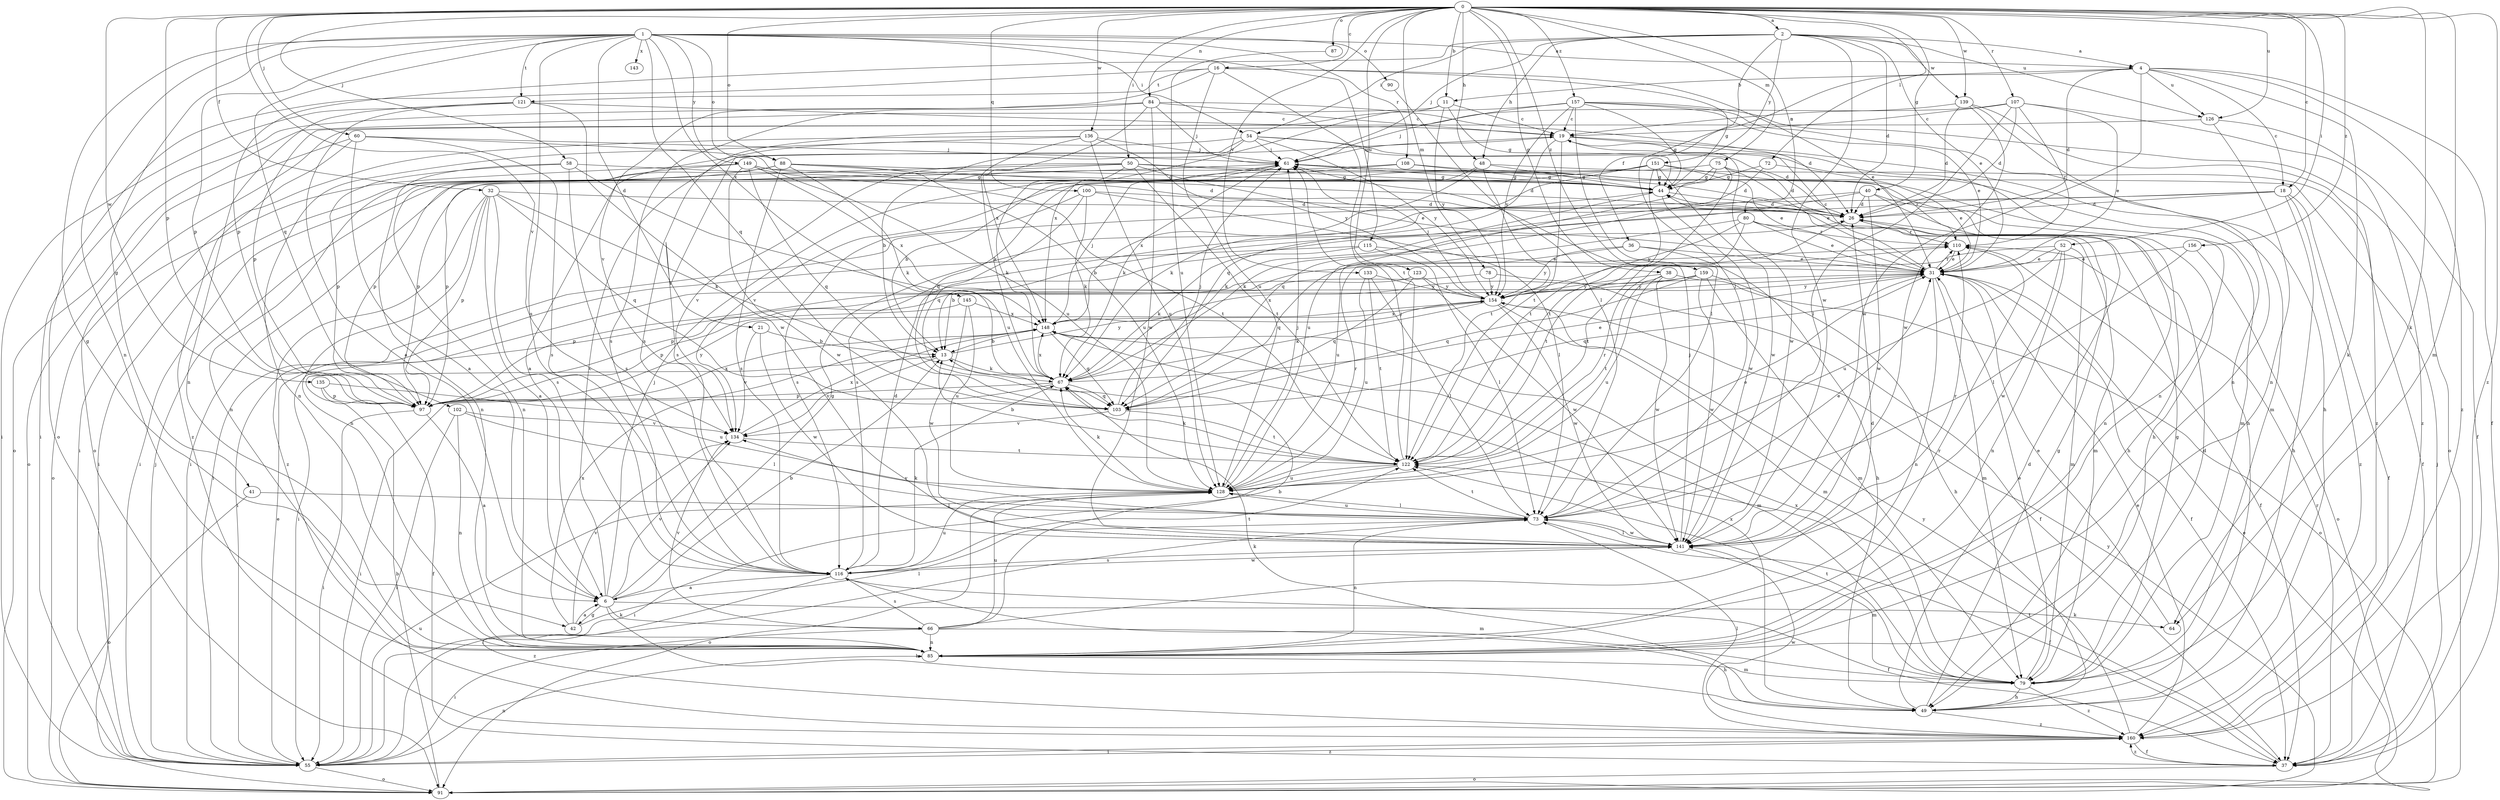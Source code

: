 strict digraph  {
0;
1;
2;
4;
6;
11;
13;
16;
18;
19;
21;
26;
31;
32;
36;
37;
38;
40;
41;
42;
44;
48;
49;
50;
52;
54;
55;
58;
60;
61;
64;
66;
67;
72;
73;
75;
78;
79;
80;
84;
85;
87;
88;
90;
91;
97;
100;
102;
103;
107;
108;
110;
115;
116;
121;
122;
123;
126;
128;
133;
134;
135;
136;
139;
141;
143;
145;
148;
149;
151;
154;
156;
157;
159;
160;
0 -> 2  [label=a];
0 -> 11  [label=b];
0 -> 16  [label=c];
0 -> 18  [label=c];
0 -> 32  [label=f];
0 -> 38  [label=g];
0 -> 40  [label=g];
0 -> 48  [label=h];
0 -> 50  [label=i];
0 -> 52  [label=i];
0 -> 58  [label=j];
0 -> 60  [label=j];
0 -> 64  [label=k];
0 -> 72  [label=l];
0 -> 75  [label=m];
0 -> 78  [label=m];
0 -> 79  [label=m];
0 -> 80  [label=n];
0 -> 84  [label=n];
0 -> 87  [label=o];
0 -> 88  [label=o];
0 -> 97  [label=p];
0 -> 100  [label=q];
0 -> 107  [label=r];
0 -> 123  [label=u];
0 -> 126  [label=u];
0 -> 133  [label=v];
0 -> 134  [label=v];
0 -> 135  [label=w];
0 -> 136  [label=w];
0 -> 139  [label=w];
0 -> 156  [label=z];
0 -> 157  [label=z];
0 -> 159  [label=z];
0 -> 160  [label=z];
1 -> 4  [label=a];
1 -> 21  [label=d];
1 -> 41  [label=g];
1 -> 42  [label=g];
1 -> 54  [label=i];
1 -> 85  [label=n];
1 -> 88  [label=o];
1 -> 90  [label=o];
1 -> 97  [label=p];
1 -> 102  [label=q];
1 -> 103  [label=q];
1 -> 108  [label=r];
1 -> 115  [label=s];
1 -> 116  [label=s];
1 -> 121  [label=t];
1 -> 143  [label=x];
1 -> 145  [label=x];
1 -> 149  [label=y];
2 -> 4  [label=a];
2 -> 26  [label=d];
2 -> 31  [label=e];
2 -> 48  [label=h];
2 -> 54  [label=i];
2 -> 61  [label=j];
2 -> 73  [label=l];
2 -> 97  [label=p];
2 -> 126  [label=u];
2 -> 139  [label=w];
2 -> 141  [label=w];
2 -> 151  [label=y];
4 -> 11  [label=b];
4 -> 18  [label=c];
4 -> 26  [label=d];
4 -> 36  [label=f];
4 -> 37  [label=f];
4 -> 64  [label=k];
4 -> 126  [label=u];
4 -> 141  [label=w];
4 -> 160  [label=z];
6 -> 13  [label=b];
6 -> 19  [label=c];
6 -> 42  [label=g];
6 -> 44  [label=g];
6 -> 49  [label=h];
6 -> 61  [label=j];
6 -> 64  [label=k];
6 -> 66  [label=k];
6 -> 134  [label=v];
11 -> 19  [label=c];
11 -> 44  [label=g];
11 -> 91  [label=o];
11 -> 148  [label=x];
11 -> 154  [label=y];
13 -> 67  [label=k];
13 -> 134  [label=v];
13 -> 154  [label=y];
16 -> 31  [label=e];
16 -> 44  [label=g];
16 -> 91  [label=o];
16 -> 121  [label=t];
16 -> 122  [label=t];
16 -> 128  [label=u];
16 -> 134  [label=v];
18 -> 26  [label=d];
18 -> 37  [label=f];
18 -> 49  [label=h];
18 -> 55  [label=i];
18 -> 116  [label=s];
18 -> 160  [label=z];
19 -> 61  [label=j];
19 -> 79  [label=m];
19 -> 85  [label=n];
19 -> 103  [label=q];
19 -> 122  [label=t];
19 -> 141  [label=w];
21 -> 13  [label=b];
21 -> 134  [label=v];
21 -> 141  [label=w];
26 -> 110  [label=r];
26 -> 122  [label=t];
31 -> 19  [label=c];
31 -> 37  [label=f];
31 -> 79  [label=m];
31 -> 85  [label=n];
31 -> 97  [label=p];
31 -> 103  [label=q];
31 -> 110  [label=r];
31 -> 154  [label=y];
32 -> 6  [label=a];
32 -> 26  [label=d];
32 -> 67  [label=k];
32 -> 85  [label=n];
32 -> 97  [label=p];
32 -> 103  [label=q];
32 -> 116  [label=s];
32 -> 160  [label=z];
36 -> 31  [label=e];
36 -> 49  [label=h];
36 -> 103  [label=q];
36 -> 154  [label=y];
37 -> 61  [label=j];
37 -> 91  [label=o];
37 -> 110  [label=r];
37 -> 122  [label=t];
37 -> 160  [label=z];
38 -> 91  [label=o];
38 -> 122  [label=t];
38 -> 128  [label=u];
38 -> 141  [label=w];
38 -> 154  [label=y];
40 -> 13  [label=b];
40 -> 26  [label=d];
40 -> 49  [label=h];
40 -> 67  [label=k];
40 -> 85  [label=n];
40 -> 141  [label=w];
41 -> 73  [label=l];
41 -> 91  [label=o];
42 -> 6  [label=a];
42 -> 73  [label=l];
42 -> 134  [label=v];
42 -> 148  [label=x];
44 -> 26  [label=d];
44 -> 67  [label=k];
44 -> 141  [label=w];
48 -> 37  [label=f];
48 -> 44  [label=g];
48 -> 103  [label=q];
48 -> 122  [label=t];
48 -> 148  [label=x];
49 -> 26  [label=d];
49 -> 44  [label=g];
49 -> 67  [label=k];
49 -> 148  [label=x];
49 -> 160  [label=z];
50 -> 26  [label=d];
50 -> 31  [label=e];
50 -> 44  [label=g];
50 -> 55  [label=i];
50 -> 67  [label=k];
50 -> 97  [label=p];
50 -> 122  [label=t];
50 -> 134  [label=v];
52 -> 13  [label=b];
52 -> 31  [label=e];
52 -> 79  [label=m];
52 -> 85  [label=n];
52 -> 128  [label=u];
52 -> 141  [label=w];
54 -> 6  [label=a];
54 -> 13  [label=b];
54 -> 26  [label=d];
54 -> 49  [label=h];
54 -> 61  [label=j];
54 -> 116  [label=s];
54 -> 154  [label=y];
55 -> 31  [label=e];
55 -> 61  [label=j];
55 -> 73  [label=l];
55 -> 85  [label=n];
55 -> 91  [label=o];
55 -> 128  [label=u];
55 -> 160  [label=z];
58 -> 44  [label=g];
58 -> 85  [label=n];
58 -> 97  [label=p];
58 -> 116  [label=s];
58 -> 128  [label=u];
60 -> 6  [label=a];
60 -> 61  [label=j];
60 -> 91  [label=o];
60 -> 116  [label=s];
60 -> 128  [label=u];
60 -> 160  [label=z];
61 -> 44  [label=g];
61 -> 49  [label=h];
61 -> 67  [label=k];
64 -> 31  [label=e];
66 -> 13  [label=b];
66 -> 26  [label=d];
66 -> 49  [label=h];
66 -> 55  [label=i];
66 -> 85  [label=n];
66 -> 116  [label=s];
66 -> 128  [label=u];
66 -> 134  [label=v];
67 -> 31  [label=e];
67 -> 55  [label=i];
67 -> 97  [label=p];
67 -> 103  [label=q];
67 -> 148  [label=x];
72 -> 31  [label=e];
72 -> 44  [label=g];
72 -> 103  [label=q];
73 -> 31  [label=e];
73 -> 37  [label=f];
73 -> 85  [label=n];
73 -> 122  [label=t];
73 -> 128  [label=u];
73 -> 134  [label=v];
73 -> 141  [label=w];
75 -> 26  [label=d];
75 -> 31  [label=e];
75 -> 44  [label=g];
75 -> 97  [label=p];
75 -> 122  [label=t];
75 -> 128  [label=u];
78 -> 37  [label=f];
78 -> 97  [label=p];
78 -> 154  [label=y];
79 -> 26  [label=d];
79 -> 31  [label=e];
79 -> 44  [label=g];
79 -> 49  [label=h];
79 -> 122  [label=t];
79 -> 148  [label=x];
79 -> 160  [label=z];
80 -> 31  [label=e];
80 -> 79  [label=m];
80 -> 110  [label=r];
80 -> 122  [label=t];
80 -> 128  [label=u];
80 -> 154  [label=y];
84 -> 19  [label=c];
84 -> 26  [label=d];
84 -> 55  [label=i];
84 -> 61  [label=j];
84 -> 116  [label=s];
84 -> 141  [label=w];
84 -> 148  [label=x];
85 -> 79  [label=m];
85 -> 110  [label=r];
87 -> 128  [label=u];
88 -> 26  [label=d];
88 -> 44  [label=g];
88 -> 55  [label=i];
88 -> 67  [label=k];
88 -> 85  [label=n];
88 -> 116  [label=s];
88 -> 128  [label=u];
90 -> 73  [label=l];
91 -> 13  [label=b];
91 -> 31  [label=e];
91 -> 154  [label=y];
97 -> 6  [label=a];
97 -> 55  [label=i];
97 -> 148  [label=x];
97 -> 154  [label=y];
100 -> 26  [label=d];
100 -> 67  [label=k];
100 -> 73  [label=l];
100 -> 103  [label=q];
100 -> 116  [label=s];
102 -> 55  [label=i];
102 -> 73  [label=l];
102 -> 85  [label=n];
102 -> 134  [label=v];
103 -> 61  [label=j];
103 -> 122  [label=t];
103 -> 134  [label=v];
107 -> 19  [label=c];
107 -> 26  [label=d];
107 -> 31  [label=e];
107 -> 73  [label=l];
107 -> 110  [label=r];
107 -> 116  [label=s];
107 -> 160  [label=z];
108 -> 13  [label=b];
108 -> 44  [label=g];
108 -> 55  [label=i];
108 -> 110  [label=r];
110 -> 31  [label=e];
110 -> 37  [label=f];
115 -> 31  [label=e];
115 -> 55  [label=i];
115 -> 67  [label=k];
115 -> 73  [label=l];
116 -> 6  [label=a];
116 -> 26  [label=d];
116 -> 37  [label=f];
116 -> 67  [label=k];
116 -> 79  [label=m];
116 -> 122  [label=t];
116 -> 128  [label=u];
116 -> 141  [label=w];
116 -> 160  [label=z];
121 -> 6  [label=a];
121 -> 19  [label=c];
121 -> 55  [label=i];
121 -> 85  [label=n];
121 -> 141  [label=w];
122 -> 13  [label=b];
122 -> 55  [label=i];
122 -> 61  [label=j];
122 -> 67  [label=k];
122 -> 110  [label=r];
122 -> 128  [label=u];
123 -> 55  [label=i];
123 -> 103  [label=q];
123 -> 141  [label=w];
123 -> 154  [label=y];
126 -> 37  [label=f];
126 -> 85  [label=n];
126 -> 91  [label=o];
128 -> 31  [label=e];
128 -> 61  [label=j];
128 -> 67  [label=k];
128 -> 73  [label=l];
128 -> 91  [label=o];
128 -> 110  [label=r];
133 -> 73  [label=l];
133 -> 122  [label=t];
133 -> 128  [label=u];
133 -> 154  [label=y];
134 -> 122  [label=t];
134 -> 148  [label=x];
135 -> 37  [label=f];
135 -> 97  [label=p];
135 -> 128  [label=u];
136 -> 55  [label=i];
136 -> 61  [label=j];
136 -> 67  [label=k];
136 -> 85  [label=n];
136 -> 128  [label=u];
136 -> 154  [label=y];
139 -> 19  [label=c];
139 -> 26  [label=d];
139 -> 85  [label=n];
139 -> 141  [label=w];
139 -> 160  [label=z];
141 -> 61  [label=j];
141 -> 73  [label=l];
141 -> 79  [label=m];
141 -> 110  [label=r];
141 -> 116  [label=s];
145 -> 97  [label=p];
145 -> 128  [label=u];
145 -> 141  [label=w];
145 -> 148  [label=x];
148 -> 13  [label=b];
148 -> 61  [label=j];
148 -> 79  [label=m];
148 -> 103  [label=q];
149 -> 26  [label=d];
149 -> 44  [label=g];
149 -> 85  [label=n];
149 -> 91  [label=o];
149 -> 103  [label=q];
149 -> 122  [label=t];
149 -> 141  [label=w];
149 -> 148  [label=x];
151 -> 31  [label=e];
151 -> 44  [label=g];
151 -> 67  [label=k];
151 -> 79  [label=m];
151 -> 97  [label=p];
151 -> 122  [label=t];
151 -> 134  [label=v];
151 -> 141  [label=w];
154 -> 61  [label=j];
154 -> 67  [label=k];
154 -> 79  [label=m];
154 -> 141  [label=w];
154 -> 148  [label=x];
156 -> 31  [label=e];
156 -> 73  [label=l];
156 -> 91  [label=o];
157 -> 19  [label=c];
157 -> 31  [label=e];
157 -> 44  [label=g];
157 -> 49  [label=h];
157 -> 61  [label=j];
157 -> 73  [label=l];
157 -> 91  [label=o];
157 -> 97  [label=p];
157 -> 154  [label=y];
159 -> 49  [label=h];
159 -> 79  [label=m];
159 -> 103  [label=q];
159 -> 141  [label=w];
159 -> 148  [label=x];
159 -> 154  [label=y];
160 -> 31  [label=e];
160 -> 37  [label=f];
160 -> 55  [label=i];
160 -> 73  [label=l];
160 -> 141  [label=w];
160 -> 154  [label=y];
}
